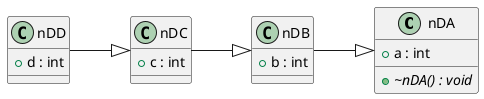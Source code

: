@startuml
left to right direction

class nDA {
    +{abstract} ~nDA() : void
    +a : int
}

class nDB {
    +b : int
}

class nDC {
    +c : int
}

class nDD {
    +d : int
}

nDB --|> nDA
nDC --|> nDB
nDD --|> nDC
@enduml

